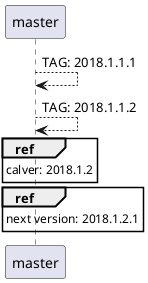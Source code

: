 @startuml
title test_next_version_stable_older_calver
skinparam ParticipantPadding 20
skinparam BoxPadding 10
participant master
@startuml
master --> master: TAG: 2018.1.1.1
master --> master: TAG: 2018.1.1.2
ref over master: calver: 2018.1.2
ref over master: next version: 2018.1.2.1
@enduml